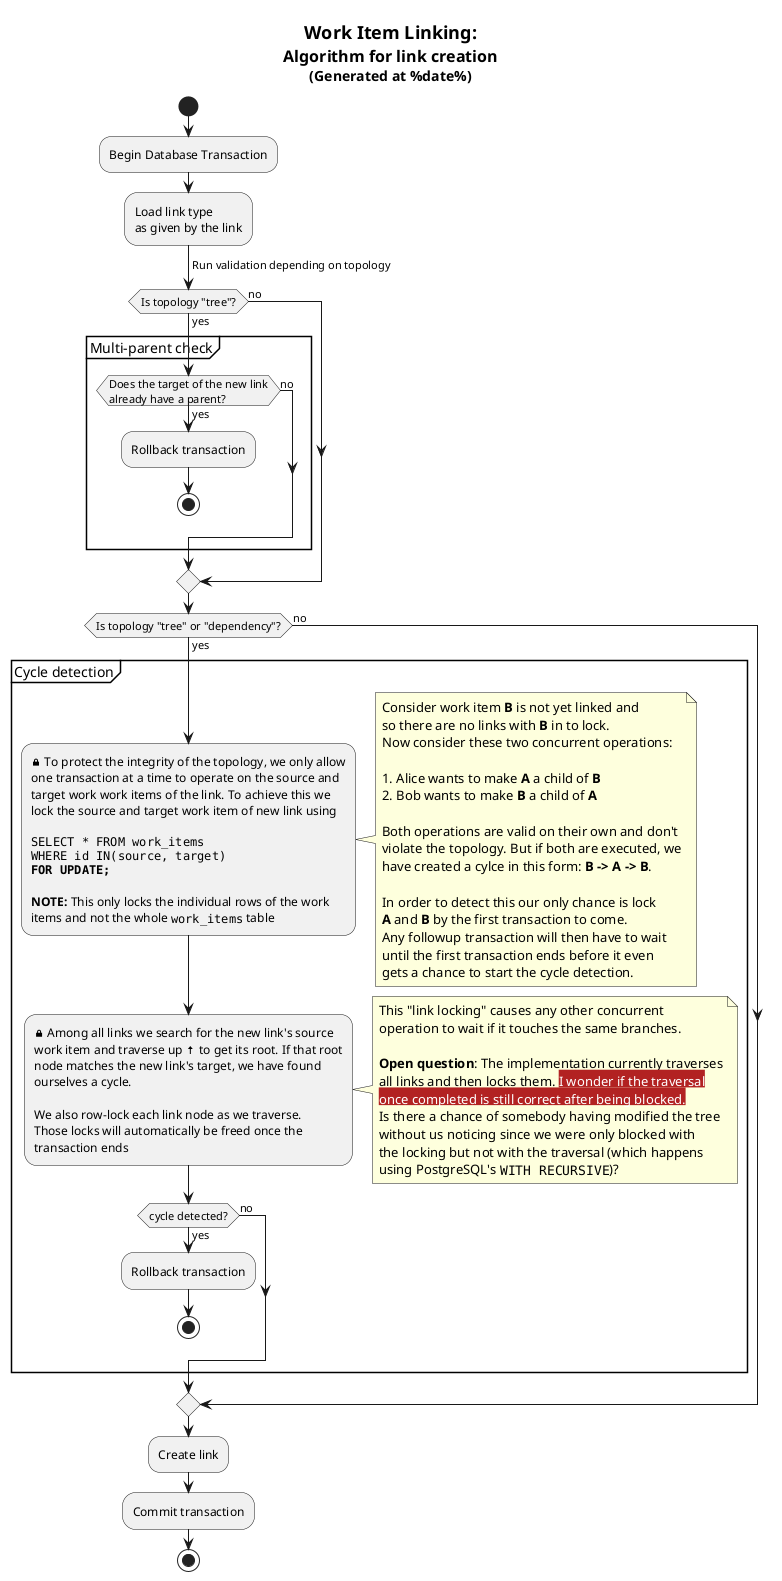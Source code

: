 @startuml

' This is a PlantUML activity diagram.
' To generate a PNG diagram from this file follow these steps:
' $ wget -o plantuml.jar http://sourceforge.net/projects/plantuml/files/plantuml.jar/download
' $ java -jar plantuml.jar -verbose link_creation.puml

skinparam titleBorderRoundCorner 15
skinparam titleBorderThickness 2
skinparam monochrome false

title 
    = Work Item Linking:
    == Algorithm for link creation
    (Generated at %date%)
end title

start
:Begin Database Transaction;
:Load link type
as given by the link;
->Run validation depending on topology;


if (Is topology "tree"?) then (yes)
    partition "Multi-parent check" {        
        if (Does the target of the new link\nalready have a parent?) then (yes)
            :Rollback transaction;
            stop
        else (no)
        endif    
    }
else (no)
endif


if (Is topology "tree" or "dependency"?) then (yes)
    partition "Cycle detection" {
        :<&lock-locked> To protect the integrity of the topology, we only allow
        one transaction at a time to operate on the source and
        target work work items of the link. To achieve this we
        lock the source and target work item of new link using

        ""SELECT * FROM work_items""
        ""WHERE id IN(source, target)""
        **""FOR UPDATE;""**

        **NOTE:** This only locks the individual rows of the work
        items and not the whole ""work_items"" table;
        note right
            Consider work item **B** is not yet linked and
            so there are no links with **B** in to lock.
            Now consider these two concurrent operations:

            # Alice wants to make **A** a child of **B**
            # Bob wants to make **B** a child of **A**

            Both operations are valid on their own and don't
            violate the topology. But if both are executed, we
            have created a cylce in this form: **B -> A -> B**.

            In order to detect this our only chance is lock
            **A** and **B** by the first transaction to come.
            Any followup transaction will then have to wait
            until the first transaction ends before it even
            gets a chance to start the cycle detection.
        end note
        
        :<&lock-locked> Among all links we search for the new link's source
        work item and traverse up <&arrow-top> to get its root. If that root
        node matches the new link's target, we have found
        ourselves a cycle.

        We also row-lock each link node as we traverse.
        Those locks will automatically be freed once the
        transaction ends;
        note right
            This "link locking" causes any other concurrent
            operation to wait if it touches the same branches.

            **Open question**: The implementation currently traverses
            all links and then locks them. <back:FireBrick><color:white>I wonder if the traversal
            <back:FireBrick><color:white>once completed is still correct after being blocked.
            Is there a chance of somebody having modified the tree
            without us noticing since we were only blocked with
            the locking but not with the traversal (which happens
            using PostgreSQL's ""WITH RECURSIVE"")?
        end note

        if (cycle detected?) then (yes)
            :Rollback transaction;
            stop
        else (no)
        endif
    }
else (no)    
endif

:Create link;
:Commit transaction;

stop

@enduml